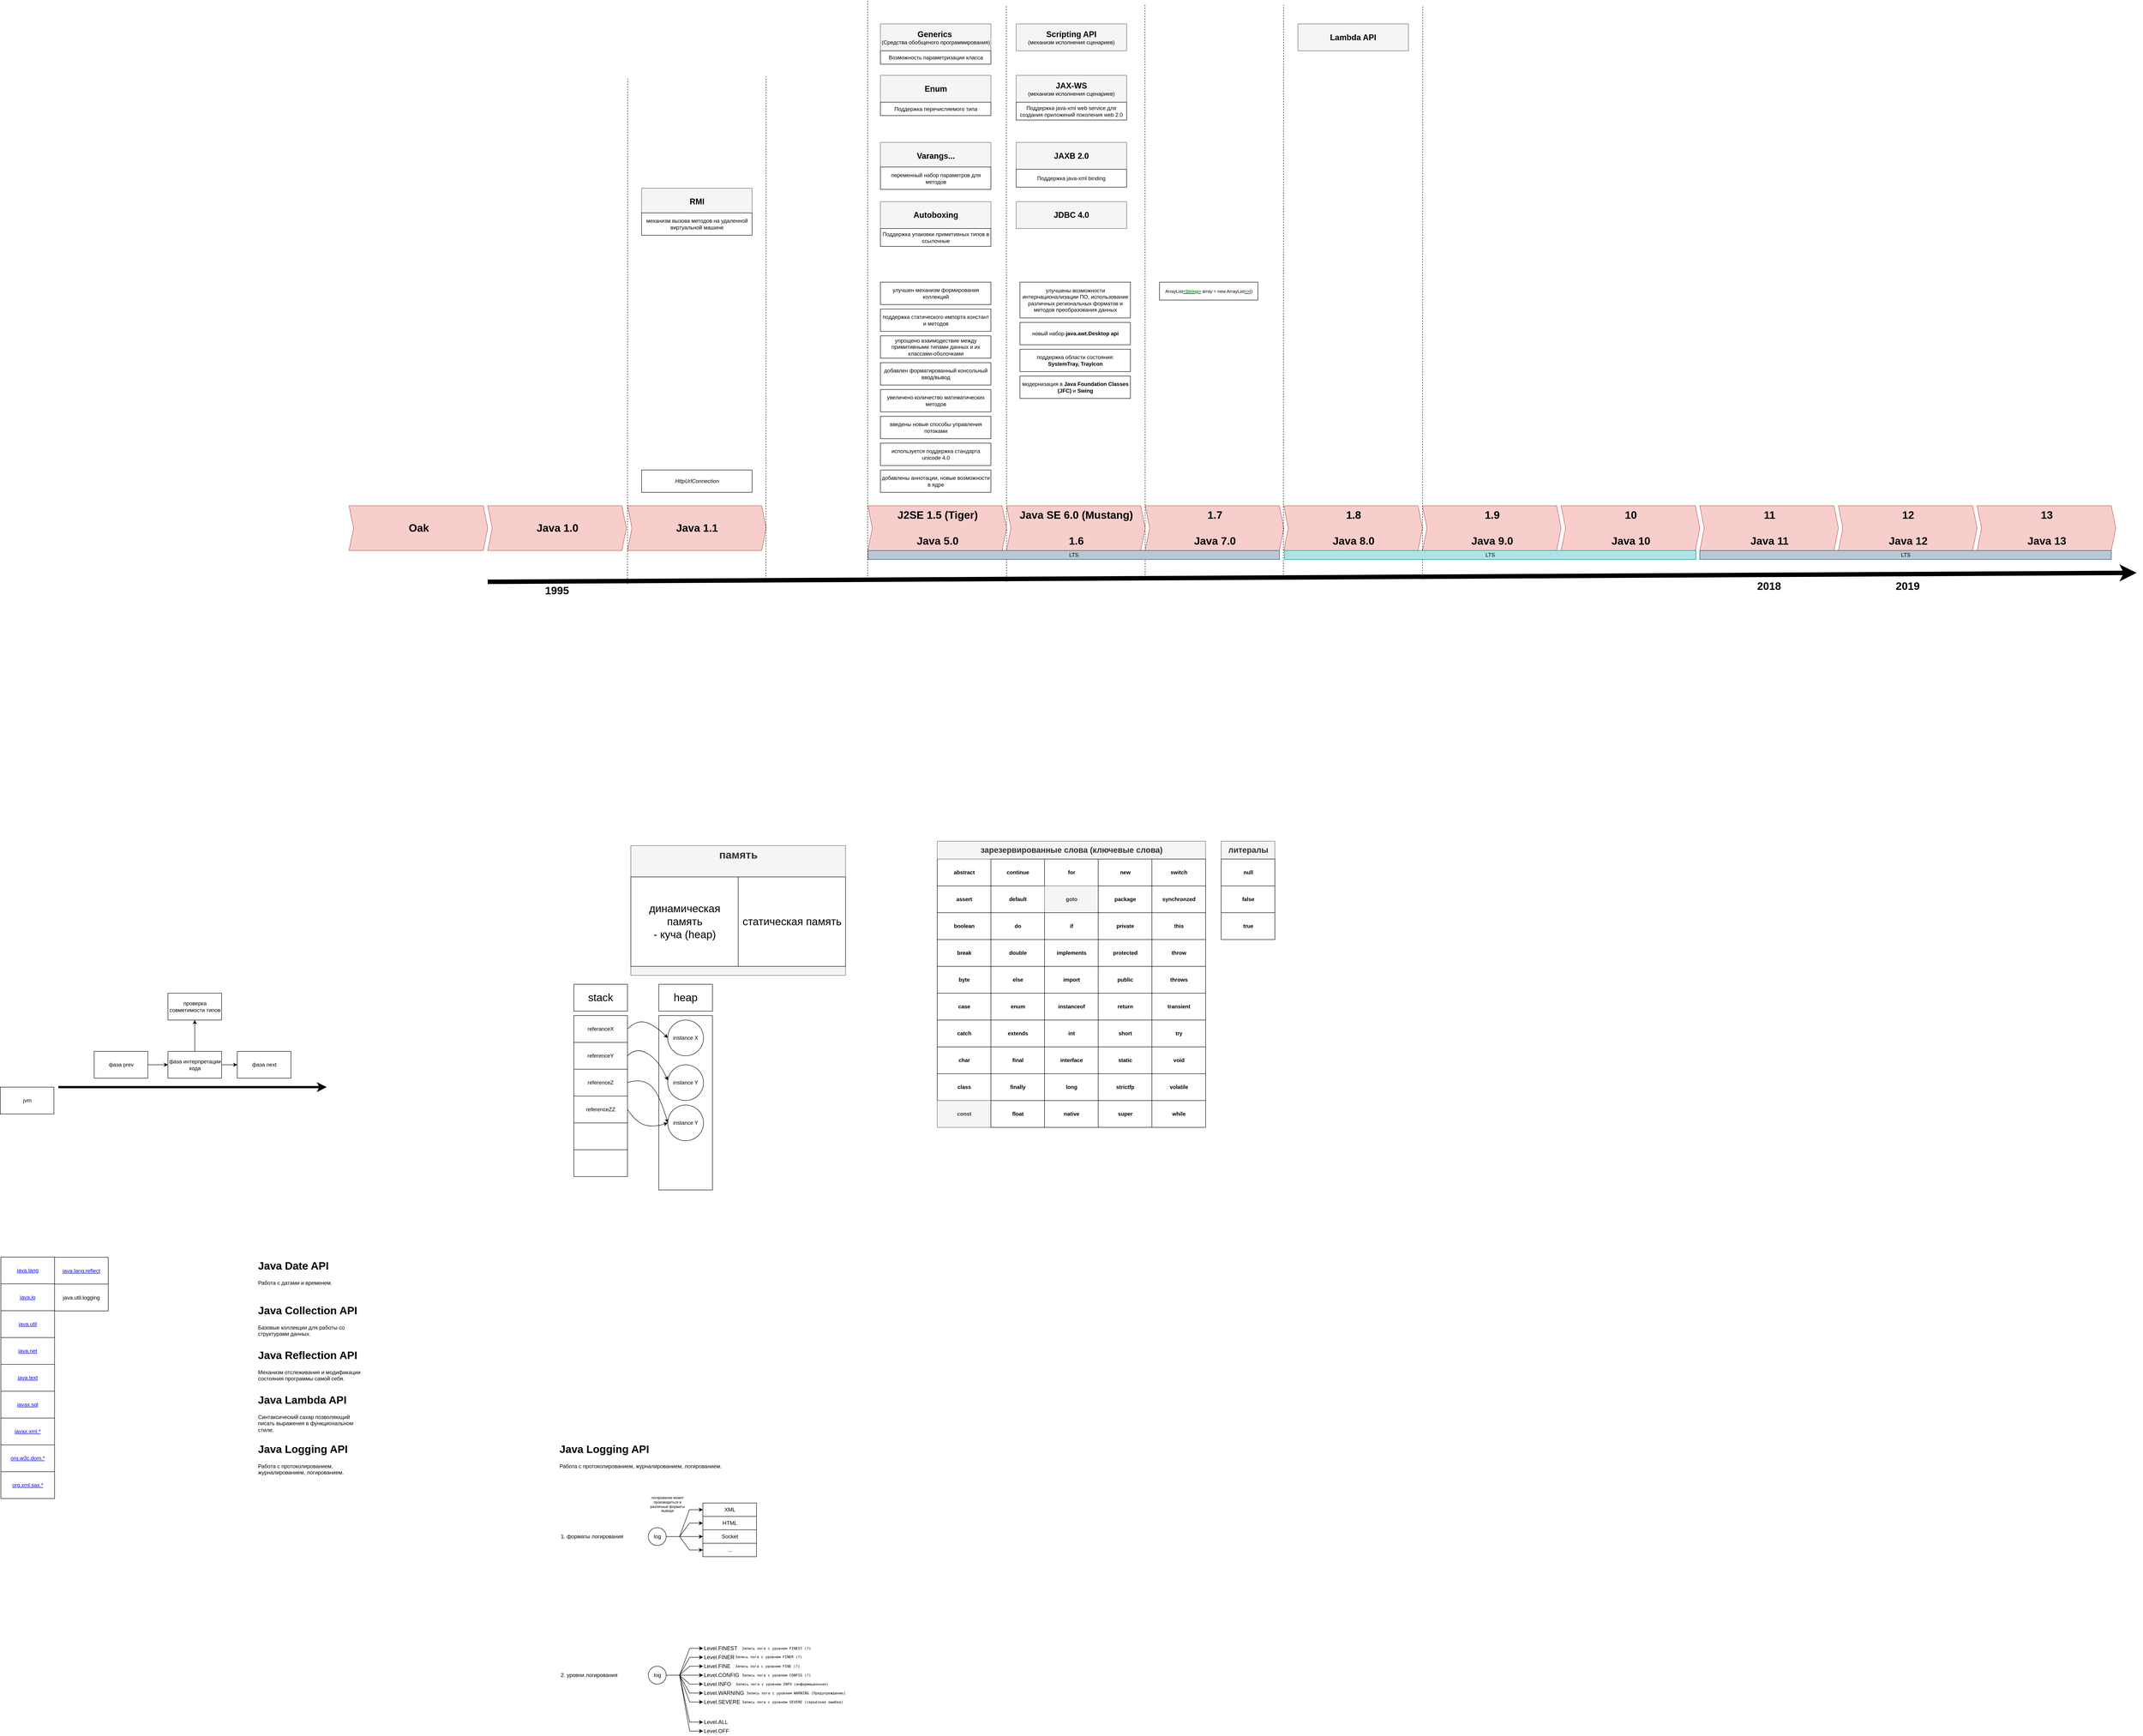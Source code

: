 <mxfile version="10.6.0" type="github"><diagram id="8mum04btYq3lRcXDiM72" name="Page-1"><mxGraphModel dx="3788" dy="1994" grid="1" gridSize="10" guides="1" tooltips="1" connect="1" arrows="1" fold="1" page="1" pageScale="1" pageWidth="1100" pageHeight="850" math="0" shadow="0"><root><mxCell id="0"/><mxCell id="1" parent="0"/><mxCell id="5FjecmDi3CrGirXXyPvW-1" value="&lt;font style=&quot;font-size: 18px&quot;&gt;&lt;b&gt;Generics&lt;/b&gt;&amp;nbsp;&lt;/font&gt;&lt;div&gt;(Средства обобщеного программирования)&lt;/div&gt;" style="rounded=0;whiteSpace=wrap;html=1;fontSize=12;fillColor=#f5f5f5;strokeColor=#666666;" parent="1" vertex="1"><mxGeometry x="-1123.5" y="-1597.5" width="247" height="60" as="geometry"/></mxCell><mxCell id="5FjecmDi3CrGirXXyPvW-2" value="Java 1.0" style="html=1;shadow=0;dashed=0;align=center;verticalAlign=middle;shape=mxgraph.arrows2.arrow;dy=0;dx=10;notch=10;fontSize=24;fillColor=#f8cecc;strokeColor=#b85450;fontStyle=1" parent="1" vertex="1"><mxGeometry x="-2001.5" y="-520" width="310" height="100" as="geometry"/></mxCell><mxCell id="5FjecmDi3CrGirXXyPvW-3" value="1.7&lt;div&gt;&lt;font style=&quot;font-size: 24px&quot;&gt;&lt;br&gt;&lt;/font&gt;&lt;/div&gt;&lt;div&gt;&lt;font style=&quot;font-size: 24px&quot;&gt;Java 7.0&lt;/font&gt;&lt;/div&gt;" style="html=1;shadow=0;dashed=0;align=center;verticalAlign=middle;shape=mxgraph.arrows2.arrow;dy=0;dx=10;notch=10;fontSize=24;fillColor=#f8cecc;strokeColor=#b85450;fontStyle=1" parent="1" vertex="1"><mxGeometry x="-531.5" y="-520" width="310" height="100" as="geometry"/></mxCell><mxCell id="5FjecmDi3CrGirXXyPvW-4" value="1.8&lt;div&gt;&lt;font style=&quot;font-size: 24px&quot;&gt;&lt;br&gt;&lt;/font&gt;&lt;/div&gt;&lt;div&gt;&lt;font style=&quot;font-size: 24px&quot;&gt;Java 8.0&lt;/font&gt;&lt;/div&gt;" style="html=1;shadow=0;dashed=0;align=center;verticalAlign=middle;shape=mxgraph.arrows2.arrow;dy=0;dx=10;notch=10;fontSize=24;fillColor=#f8cecc;strokeColor=#b85450;fontStyle=1" parent="1" vertex="1"><mxGeometry x="-221.5" y="-520" width="310" height="100" as="geometry"/></mxCell><mxCell id="5FjecmDi3CrGirXXyPvW-5" value="1.9&lt;div&gt;&lt;font style=&quot;font-size: 24px&quot;&gt;&lt;br&gt;&lt;/font&gt;&lt;/div&gt;&lt;div&gt;&lt;font style=&quot;font-size: 24px&quot;&gt;Java 9.0&lt;/font&gt;&lt;/div&gt;" style="html=1;shadow=0;dashed=0;align=center;verticalAlign=middle;shape=mxgraph.arrows2.arrow;dy=0;dx=10;notch=10;fontSize=24;fillColor=#f8cecc;strokeColor=#b85450;fontStyle=1" parent="1" vertex="1"><mxGeometry x="88.5" y="-520" width="310" height="100" as="geometry"/></mxCell><mxCell id="5FjecmDi3CrGirXXyPvW-6" value="&lt;span style=&quot;font-size: 10px&quot;&gt;ArrayList&lt;u&gt;&lt;b&gt;&lt;font color=&quot;#009900&quot;&gt;&amp;lt;String&amp;gt;&lt;/font&gt;&lt;/b&gt;&lt;/u&gt; array = new ArrayList&lt;u&gt;&lt;b&gt;&lt;font color=&quot;#009900&quot;&gt;&amp;lt;&amp;gt;&lt;/font&gt;&lt;/b&gt;&lt;/u&gt;()&lt;/span&gt;" style="rounded=0;whiteSpace=wrap;html=1;fontSize=6;fillColor=#ffffff;strokeColor=#000000;" parent="1" vertex="1"><mxGeometry x="-499.5" y="-1020" width="220" height="40" as="geometry"/></mxCell><mxCell id="5FjecmDi3CrGirXXyPvW-7" value="&lt;div&gt;10&lt;/div&gt;&lt;div&gt;&lt;br&gt;&lt;/div&gt;&lt;div&gt;&lt;font style=&quot;font-size: 24px&quot;&gt;Java 10&lt;/font&gt;&lt;/div&gt;" style="html=1;shadow=0;dashed=0;align=center;verticalAlign=middle;shape=mxgraph.arrows2.arrow;dy=0;dx=10;notch=10;fontSize=24;fillColor=#f8cecc;strokeColor=#b85450;fontStyle=1" parent="1" vertex="1"><mxGeometry x="398.5" y="-520" width="310" height="100" as="geometry"/></mxCell><mxCell id="5FjecmDi3CrGirXXyPvW-8" value="&lt;div&gt;11&lt;/div&gt;&lt;div&gt;&lt;font style=&quot;font-size: 24px&quot;&gt;&lt;br&gt;&lt;/font&gt;&lt;/div&gt;&lt;div&gt;&lt;font style=&quot;font-size: 24px&quot;&gt;Java 11&lt;/font&gt;&lt;/div&gt;" style="html=1;shadow=0;dashed=0;align=center;verticalAlign=middle;shape=mxgraph.arrows2.arrow;dy=0;dx=10;notch=10;fontSize=24;fillColor=#f8cecc;strokeColor=#b85450;fontStyle=1" parent="1" vertex="1"><mxGeometry x="708.5" y="-520" width="310" height="100" as="geometry"/></mxCell><mxCell id="5FjecmDi3CrGirXXyPvW-9" value="&lt;div&gt;12&lt;/div&gt;&lt;div&gt;&lt;font style=&quot;font-size: 24px&quot;&gt;&lt;br&gt;&lt;/font&gt;&lt;/div&gt;&lt;div&gt;&lt;font style=&quot;font-size: 24px&quot;&gt;Java 12&lt;/font&gt;&lt;/div&gt;" style="html=1;shadow=0;dashed=0;align=center;verticalAlign=middle;shape=mxgraph.arrows2.arrow;dy=0;dx=10;notch=10;fontSize=24;fillColor=#f8cecc;strokeColor=#b85450;fontStyle=1" parent="1" vertex="1"><mxGeometry x="1018.5" y="-520" width="310" height="100" as="geometry"/></mxCell><mxCell id="5FjecmDi3CrGirXXyPvW-10" value="" style="endArrow=classic;html=1;strokeWidth=10;" parent="1" edge="1"><mxGeometry width="50" height="50" relative="1" as="geometry"><mxPoint x="-2001.5" y="-350" as="sourcePoint"/><mxPoint x="1685.167" y="-370" as="targetPoint"/></mxGeometry></mxCell><mxCell id="5FjecmDi3CrGirXXyPvW-11" value="Oak" style="html=1;shadow=0;dashed=0;align=center;verticalAlign=middle;shape=mxgraph.arrows2.arrow;dy=0;dx=10;notch=10;fontSize=24;fillColor=#f8cecc;strokeColor=#b85450;fontStyle=1" parent="1" vertex="1"><mxGeometry x="-2311.5" y="-520" width="310" height="100" as="geometry"/></mxCell><mxCell id="5FjecmDi3CrGirXXyPvW-12" value="1995" style="text;html=1;strokeColor=none;fillColor=none;align=center;verticalAlign=middle;whiteSpace=wrap;rounded=0;fontSize=24;fontStyle=1" parent="1" vertex="1"><mxGeometry x="-1884" y="-350" width="75" height="40" as="geometry"/></mxCell><mxCell id="5FjecmDi3CrGirXXyPvW-13" value="2018" style="text;html=1;strokeColor=none;fillColor=none;align=center;verticalAlign=middle;whiteSpace=wrap;rounded=0;fontSize=24;fontStyle=1" parent="1" vertex="1"><mxGeometry x="826.034" y="-360" width="75" height="40" as="geometry"/></mxCell><mxCell id="5FjecmDi3CrGirXXyPvW-14" value="&lt;div&gt;13&lt;/div&gt;&lt;div&gt;&lt;font style=&quot;font-size: 24px&quot;&gt;&lt;br&gt;&lt;/font&gt;&lt;/div&gt;&lt;div&gt;&lt;font style=&quot;font-size: 24px&quot;&gt;Java 13&lt;/font&gt;&lt;/div&gt;" style="html=1;shadow=0;dashed=0;align=center;verticalAlign=middle;shape=mxgraph.arrows2.arrow;dy=0;dx=10;notch=10;fontSize=24;fillColor=#f8cecc;strokeColor=#b85450;fontStyle=1" parent="1" vertex="1"><mxGeometry x="1328.5" y="-520" width="310" height="100" as="geometry"/></mxCell><mxCell id="5FjecmDi3CrGirXXyPvW-15" value="память" style="rounded=0;whiteSpace=wrap;html=1;fontSize=24;verticalAlign=top;fillColor=#f5f5f5;strokeColor=#666666;fontColor=#333333;fontStyle=1" parent="1" vertex="1"><mxGeometry x="-1681.5" y="240" width="480" height="290" as="geometry"/></mxCell><mxCell id="5FjecmDi3CrGirXXyPvW-16" value="динамическая память&lt;br&gt;- куча (heap)&lt;br&gt;" style="rounded=0;whiteSpace=wrap;html=1;fontSize=24;" parent="1" vertex="1"><mxGeometry x="-1681.5" y="310" width="240" height="200" as="geometry"/></mxCell><mxCell id="5FjecmDi3CrGirXXyPvW-17" value="статическая память" style="rounded=0;whiteSpace=wrap;html=1;fontSize=24;" parent="1" vertex="1"><mxGeometry x="-1441.5" y="310" width="240" height="200" as="geometry"/></mxCell><mxCell id="5FjecmDi3CrGirXXyPvW-18" value="heap" style="rounded=0;whiteSpace=wrap;html=1;fontSize=24;" parent="1" vertex="1"><mxGeometry x="-1619" y="550" width="120" height="60" as="geometry"/></mxCell><mxCell id="5FjecmDi3CrGirXXyPvW-19" value="stack" style="rounded=0;whiteSpace=wrap;html=1;fontSize=24;" parent="1" vertex="1"><mxGeometry x="-1809" y="550" width="120" height="60" as="geometry"/></mxCell><mxCell id="5FjecmDi3CrGirXXyPvW-20" value="referanceX" style="rounded=0;whiteSpace=wrap;html=1;fontSize=12;" parent="1" vertex="1"><mxGeometry x="-1809" y="620" width="120" height="60" as="geometry"/></mxCell><mxCell id="5FjecmDi3CrGirXXyPvW-21" value="referenceY" style="rounded=0;whiteSpace=wrap;html=1;fontSize=12;" parent="1" vertex="1"><mxGeometry x="-1809" y="680" width="120" height="60" as="geometry"/></mxCell><mxCell id="5FjecmDi3CrGirXXyPvW-22" value="referenceZ" style="rounded=0;whiteSpace=wrap;html=1;fontSize=12;" parent="1" vertex="1"><mxGeometry x="-1809" y="740" width="120" height="60" as="geometry"/></mxCell><mxCell id="5FjecmDi3CrGirXXyPvW-23" value="referenceZZ" style="rounded=0;whiteSpace=wrap;html=1;fontSize=12;" parent="1" vertex="1"><mxGeometry x="-1809" y="800" width="120" height="60" as="geometry"/></mxCell><mxCell id="5FjecmDi3CrGirXXyPvW-24" value="" style="rounded=0;whiteSpace=wrap;html=1;fontSize=12;" parent="1" vertex="1"><mxGeometry x="-1809" y="860" width="120" height="60" as="geometry"/></mxCell><mxCell id="5FjecmDi3CrGirXXyPvW-25" value="" style="rounded=0;whiteSpace=wrap;html=1;fontSize=24;" parent="1" vertex="1"><mxGeometry x="-1619" y="620" width="120" height="390" as="geometry"/></mxCell><mxCell id="5FjecmDi3CrGirXXyPvW-26" value="instance X" style="ellipse;whiteSpace=wrap;html=1;aspect=fixed;fontSize=12;" parent="1" vertex="1"><mxGeometry x="-1599" y="630" width="80" height="80" as="geometry"/></mxCell><mxCell id="5FjecmDi3CrGirXXyPvW-27" value="" style="curved=1;endArrow=classic;html=1;strokeWidth=1;fontSize=12;exitX=1;exitY=0.5;entryX=0;entryY=0.5;" parent="1" source="5FjecmDi3CrGirXXyPvW-20" target="5FjecmDi3CrGirXXyPvW-26" edge="1"><mxGeometry width="50" height="50" relative="1" as="geometry"><mxPoint x="-1919" y="700" as="sourcePoint"/><mxPoint x="-1869" y="650" as="targetPoint"/><Array as="points"><mxPoint x="-1669" y="630"/><mxPoint x="-1629" y="640"/></Array></mxGeometry></mxCell><mxCell id="5FjecmDi3CrGirXXyPvW-28" value="instance Y" style="ellipse;whiteSpace=wrap;html=1;aspect=fixed;fontSize=12;" parent="1" vertex="1"><mxGeometry x="-1599" y="730" width="80" height="80" as="geometry"/></mxCell><mxCell id="5FjecmDi3CrGirXXyPvW-29" value="" style="curved=1;endArrow=classic;html=1;strokeWidth=1;fontSize=12;entryX=0.001;entryY=0.435;exitX=1;exitY=0.5;entryPerimeter=0;" parent="1" source="5FjecmDi3CrGirXXyPvW-21" target="5FjecmDi3CrGirXXyPvW-28" edge="1"><mxGeometry width="50" height="50" relative="1" as="geometry"><mxPoint x="-1678.952" y="730" as="sourcePoint"/><mxPoint x="-1588.952" y="750" as="targetPoint"/><Array as="points"><mxPoint x="-1669" y="690"/><mxPoint x="-1619" y="720"/></Array></mxGeometry></mxCell><mxCell id="5FjecmDi3CrGirXXyPvW-30" value="instance Y" style="ellipse;whiteSpace=wrap;html=1;aspect=fixed;fontSize=12;" parent="1" vertex="1"><mxGeometry x="-1599" y="820" width="80" height="80" as="geometry"/></mxCell><mxCell id="5FjecmDi3CrGirXXyPvW-31" value="" style="curved=1;endArrow=classic;html=1;strokeWidth=1;fontSize=12;entryX=0;entryY=0.5;exitX=1;exitY=0.5;" parent="1" source="5FjecmDi3CrGirXXyPvW-22" target="5FjecmDi3CrGirXXyPvW-30" edge="1"><mxGeometry width="50" height="50" relative="1" as="geometry"><mxPoint x="-1679" y="810" as="sourcePoint"/><mxPoint x="-1589" y="864.667" as="targetPoint"/><Array as="points"><mxPoint x="-1659" y="760"/><mxPoint x="-1619" y="790"/></Array></mxGeometry></mxCell><mxCell id="5FjecmDi3CrGirXXyPvW-32" value="" style="rounded=0;whiteSpace=wrap;html=1;fontSize=12;" parent="1" vertex="1"><mxGeometry x="-1809" y="920" width="120" height="60" as="geometry"/></mxCell><mxCell id="5FjecmDi3CrGirXXyPvW-33" value="" style="curved=1;endArrow=classic;html=1;strokeWidth=1;fontSize=12;entryX=0;entryY=0.5;exitX=1;exitY=0.5;" parent="1" source="5FjecmDi3CrGirXXyPvW-23" target="5FjecmDi3CrGirXXyPvW-30" edge="1"><mxGeometry width="50" height="50" relative="1" as="geometry"><mxPoint x="-1699" y="850" as="sourcePoint"/><mxPoint x="-1609" y="940" as="targetPoint"/><Array as="points"><mxPoint x="-1669" y="860"/><mxPoint x="-1629" y="870"/></Array></mxGeometry></mxCell><mxCell id="5FjecmDi3CrGirXXyPvW-34" style="edgeStyle=orthogonalEdgeStyle;rounded=0;html=1;exitX=0.5;exitY=0;entryX=0.5;entryY=1;jettySize=auto;orthogonalLoop=1;strokeWidth=1;fontSize=12;" parent="1" source="5FjecmDi3CrGirXXyPvW-36" target="5FjecmDi3CrGirXXyPvW-37" edge="1"><mxGeometry relative="1" as="geometry"/></mxCell><mxCell id="5FjecmDi3CrGirXXyPvW-35" style="edgeStyle=orthogonalEdgeStyle;rounded=0;html=1;exitX=1;exitY=0.5;entryX=0;entryY=0.5;jettySize=auto;orthogonalLoop=1;strokeWidth=1;fontSize=12;" parent="1" source="5FjecmDi3CrGirXXyPvW-36" target="5FjecmDi3CrGirXXyPvW-40" edge="1"><mxGeometry relative="1" as="geometry"/></mxCell><mxCell id="5FjecmDi3CrGirXXyPvW-36" value="фаза интерпретации кода" style="rounded=0;whiteSpace=wrap;html=1;fontSize=12;" parent="1" vertex="1"><mxGeometry x="-2716.5" y="700" width="120" height="60" as="geometry"/></mxCell><mxCell id="5FjecmDi3CrGirXXyPvW-37" value="проверка совметимости типов" style="rounded=0;whiteSpace=wrap;html=1;fontSize=12;" parent="1" vertex="1"><mxGeometry x="-2716.5" y="570" width="120" height="60" as="geometry"/></mxCell><mxCell id="5FjecmDi3CrGirXXyPvW-38" style="edgeStyle=orthogonalEdgeStyle;rounded=0;html=1;exitX=1;exitY=0.5;entryX=0;entryY=0.5;jettySize=auto;orthogonalLoop=1;strokeWidth=1;fontSize=12;" parent="1" source="5FjecmDi3CrGirXXyPvW-39" target="5FjecmDi3CrGirXXyPvW-36" edge="1"><mxGeometry relative="1" as="geometry"/></mxCell><mxCell id="5FjecmDi3CrGirXXyPvW-39" value="фаза prev" style="rounded=0;whiteSpace=wrap;html=1;fontSize=12;" parent="1" vertex="1"><mxGeometry x="-2881.5" y="700" width="120" height="60" as="geometry"/></mxCell><mxCell id="5FjecmDi3CrGirXXyPvW-40" value="фаза next" style="rounded=0;whiteSpace=wrap;html=1;fontSize=12;" parent="1" vertex="1"><mxGeometry x="-2561.5" y="700" width="120" height="60" as="geometry"/></mxCell><mxCell id="5FjecmDi3CrGirXXyPvW-41" value="" style="endArrow=classic;html=1;strokeWidth=5;fontSize=12;" parent="1" edge="1"><mxGeometry width="50" height="50" relative="1" as="geometry"><mxPoint x="-2961.5" y="780" as="sourcePoint"/><mxPoint x="-2361.5" y="780" as="targetPoint"/></mxGeometry></mxCell><mxCell id="5FjecmDi3CrGirXXyPvW-42" value="jvm" style="rounded=0;whiteSpace=wrap;html=1;fontSize=12;" parent="1" vertex="1"><mxGeometry x="-3091.5" y="780" width="120" height="60" as="geometry"/></mxCell><mxCell id="5FjecmDi3CrGirXXyPvW-43" value="abstract" style="rounded=0;whiteSpace=wrap;html=1;fontSize=12;fontStyle=1" parent="1" vertex="1"><mxGeometry x="-996.5" y="270" width="120" height="60" as="geometry"/></mxCell><mxCell id="5FjecmDi3CrGirXXyPvW-44" value="зарезервированные слова (ключевые слова)" style="text;html=1;strokeColor=#666666;fillColor=#f5f5f5;align=center;verticalAlign=middle;whiteSpace=wrap;rounded=0;fontSize=18;fontStyle=1;fontColor=#333333;" parent="1" vertex="1"><mxGeometry x="-996.5" y="230" width="600" height="40" as="geometry"/></mxCell><mxCell id="5FjecmDi3CrGirXXyPvW-45" value="assert" style="rounded=0;whiteSpace=wrap;html=1;fontSize=12;fontStyle=1" parent="1" vertex="1"><mxGeometry x="-996.5" y="330" width="120" height="60" as="geometry"/></mxCell><mxCell id="5FjecmDi3CrGirXXyPvW-46" value="boolean" style="rounded=0;whiteSpace=wrap;html=1;fontSize=12;fontStyle=1" parent="1" vertex="1"><mxGeometry x="-996.5" y="390" width="120" height="60" as="geometry"/></mxCell><mxCell id="5FjecmDi3CrGirXXyPvW-47" value="break" style="rounded=0;whiteSpace=wrap;html=1;fontSize=12;fontStyle=1" parent="1" vertex="1"><mxGeometry x="-996.5" y="450" width="120" height="60" as="geometry"/></mxCell><mxCell id="5FjecmDi3CrGirXXyPvW-48" value="byte" style="rounded=0;whiteSpace=wrap;html=1;fontSize=12;fontStyle=1" parent="1" vertex="1"><mxGeometry x="-996.5" y="510" width="120" height="60" as="geometry"/></mxCell><mxCell id="5FjecmDi3CrGirXXyPvW-49" value="case" style="rounded=0;whiteSpace=wrap;html=1;fontSize=12;fontStyle=1" parent="1" vertex="1"><mxGeometry x="-996.5" y="570" width="120" height="60" as="geometry"/></mxCell><mxCell id="5FjecmDi3CrGirXXyPvW-50" value="catch" style="rounded=0;whiteSpace=wrap;html=1;fontSize=12;fontStyle=1" parent="1" vertex="1"><mxGeometry x="-996.5" y="630" width="120" height="60" as="geometry"/></mxCell><mxCell id="5FjecmDi3CrGirXXyPvW-51" value="char" style="rounded=0;whiteSpace=wrap;html=1;fontSize=12;fontStyle=1" parent="1" vertex="1"><mxGeometry x="-996.5" y="690" width="120" height="60" as="geometry"/></mxCell><mxCell id="5FjecmDi3CrGirXXyPvW-52" value="class" style="rounded=0;whiteSpace=wrap;html=1;fontSize=12;fontStyle=1" parent="1" vertex="1"><mxGeometry x="-996.5" y="750" width="120" height="60" as="geometry"/></mxCell><mxCell id="5FjecmDi3CrGirXXyPvW-53" value="const" style="rounded=0;whiteSpace=wrap;html=1;fontSize=12;fontStyle=1;fillColor=#f5f5f5;strokeColor=#666666;fontColor=#333333;" parent="1" vertex="1"><mxGeometry x="-996.5" y="810" width="120" height="60" as="geometry"/></mxCell><mxCell id="5FjecmDi3CrGirXXyPvW-54" value="continue" style="rounded=0;whiteSpace=wrap;html=1;fontSize=12;fontStyle=1" parent="1" vertex="1"><mxGeometry x="-876.5" y="270" width="120" height="60" as="geometry"/></mxCell><mxCell id="5FjecmDi3CrGirXXyPvW-55" value="default" style="rounded=0;whiteSpace=wrap;html=1;fontSize=12;fontStyle=1" parent="1" vertex="1"><mxGeometry x="-876.5" y="330" width="120" height="60" as="geometry"/></mxCell><mxCell id="5FjecmDi3CrGirXXyPvW-56" value="do" style="rounded=0;whiteSpace=wrap;html=1;fontSize=12;fontStyle=1" parent="1" vertex="1"><mxGeometry x="-876.5" y="390" width="120" height="60" as="geometry"/></mxCell><mxCell id="5FjecmDi3CrGirXXyPvW-57" value="double" style="rounded=0;whiteSpace=wrap;html=1;fontSize=12;fontStyle=1" parent="1" vertex="1"><mxGeometry x="-876.5" y="450" width="120" height="60" as="geometry"/></mxCell><mxCell id="5FjecmDi3CrGirXXyPvW-58" value="else" style="rounded=0;whiteSpace=wrap;html=1;fontSize=12;fontStyle=1" parent="1" vertex="1"><mxGeometry x="-876.5" y="510" width="120" height="60" as="geometry"/></mxCell><mxCell id="5FjecmDi3CrGirXXyPvW-59" value="enum" style="rounded=0;whiteSpace=wrap;html=1;fontSize=12;fontStyle=1" parent="1" vertex="1"><mxGeometry x="-876.5" y="570" width="120" height="60" as="geometry"/></mxCell><mxCell id="5FjecmDi3CrGirXXyPvW-60" value="extends" style="rounded=0;whiteSpace=wrap;html=1;fontSize=12;fontStyle=1" parent="1" vertex="1"><mxGeometry x="-876.5" y="630" width="120" height="60" as="geometry"/></mxCell><mxCell id="5FjecmDi3CrGirXXyPvW-61" value="final" style="rounded=0;whiteSpace=wrap;html=1;fontSize=12;fontStyle=1" parent="1" vertex="1"><mxGeometry x="-876.5" y="690" width="120" height="60" as="geometry"/></mxCell><mxCell id="5FjecmDi3CrGirXXyPvW-62" value="finally" style="rounded=0;whiteSpace=wrap;html=1;fontSize=12;fontStyle=1" parent="1" vertex="1"><mxGeometry x="-876.5" y="750" width="120" height="60" as="geometry"/></mxCell><mxCell id="5FjecmDi3CrGirXXyPvW-63" value="float" style="rounded=0;whiteSpace=wrap;html=1;fontSize=12;fontStyle=1" parent="1" vertex="1"><mxGeometry x="-876.5" y="810" width="120" height="60" as="geometry"/></mxCell><mxCell id="5FjecmDi3CrGirXXyPvW-64" value="for" style="rounded=0;whiteSpace=wrap;html=1;fontSize=12;fontStyle=1" parent="1" vertex="1"><mxGeometry x="-756.5" y="270" width="120" height="60" as="geometry"/></mxCell><mxCell id="5FjecmDi3CrGirXXyPvW-65" value="goto" style="rounded=0;whiteSpace=wrap;html=1;fontSize=12;fontStyle=1;fillColor=#f5f5f5;strokeColor=#666666;fontColor=#333333;" parent="1" vertex="1"><mxGeometry x="-756.5" y="330" width="120" height="60" as="geometry"/></mxCell><mxCell id="5FjecmDi3CrGirXXyPvW-66" value="if" style="rounded=0;whiteSpace=wrap;html=1;fontSize=12;fontStyle=1" parent="1" vertex="1"><mxGeometry x="-756.5" y="390" width="120" height="60" as="geometry"/></mxCell><mxCell id="5FjecmDi3CrGirXXyPvW-67" value="implements" style="rounded=0;whiteSpace=wrap;html=1;fontSize=12;fontStyle=1" parent="1" vertex="1"><mxGeometry x="-756.5" y="450" width="120" height="60" as="geometry"/></mxCell><mxCell id="5FjecmDi3CrGirXXyPvW-68" value="import" style="rounded=0;whiteSpace=wrap;html=1;fontSize=12;fontStyle=1" parent="1" vertex="1"><mxGeometry x="-756.5" y="510" width="120" height="60" as="geometry"/></mxCell><mxCell id="5FjecmDi3CrGirXXyPvW-69" value="instanceof" style="rounded=0;whiteSpace=wrap;html=1;fontSize=12;fontStyle=1" parent="1" vertex="1"><mxGeometry x="-756.5" y="570" width="120" height="60" as="geometry"/></mxCell><mxCell id="5FjecmDi3CrGirXXyPvW-70" value="int" style="rounded=0;whiteSpace=wrap;html=1;fontSize=12;fontStyle=1" parent="1" vertex="1"><mxGeometry x="-756.5" y="630" width="120" height="60" as="geometry"/></mxCell><mxCell id="5FjecmDi3CrGirXXyPvW-71" value="interface" style="rounded=0;whiteSpace=wrap;html=1;fontSize=12;fontStyle=1" parent="1" vertex="1"><mxGeometry x="-756.5" y="690" width="120" height="60" as="geometry"/></mxCell><mxCell id="5FjecmDi3CrGirXXyPvW-72" value="long" style="rounded=0;whiteSpace=wrap;html=1;fontSize=12;fontStyle=1" parent="1" vertex="1"><mxGeometry x="-756.5" y="750" width="120" height="60" as="geometry"/></mxCell><mxCell id="5FjecmDi3CrGirXXyPvW-73" value="native" style="rounded=0;whiteSpace=wrap;html=1;fontSize=12;fontStyle=1" parent="1" vertex="1"><mxGeometry x="-756.5" y="810" width="120" height="60" as="geometry"/></mxCell><mxCell id="5FjecmDi3CrGirXXyPvW-74" value="new" style="rounded=0;whiteSpace=wrap;html=1;fontSize=12;fontStyle=1" parent="1" vertex="1"><mxGeometry x="-636.5" y="270" width="120" height="60" as="geometry"/></mxCell><mxCell id="5FjecmDi3CrGirXXyPvW-75" value="package" style="rounded=0;whiteSpace=wrap;html=1;fontSize=12;fontStyle=1" parent="1" vertex="1"><mxGeometry x="-636.5" y="330" width="120" height="60" as="geometry"/></mxCell><mxCell id="5FjecmDi3CrGirXXyPvW-76" value="private" style="rounded=0;whiteSpace=wrap;html=1;fontSize=12;fontStyle=1" parent="1" vertex="1"><mxGeometry x="-636.5" y="390" width="120" height="60" as="geometry"/></mxCell><mxCell id="5FjecmDi3CrGirXXyPvW-77" value="protected" style="rounded=0;whiteSpace=wrap;html=1;fontSize=12;fontStyle=1" parent="1" vertex="1"><mxGeometry x="-636.5" y="450" width="120" height="60" as="geometry"/></mxCell><mxCell id="5FjecmDi3CrGirXXyPvW-78" value="public" style="rounded=0;whiteSpace=wrap;html=1;fontSize=12;fontStyle=1" parent="1" vertex="1"><mxGeometry x="-636.5" y="510" width="120" height="60" as="geometry"/></mxCell><mxCell id="5FjecmDi3CrGirXXyPvW-79" value="return" style="rounded=0;whiteSpace=wrap;html=1;fontSize=12;fontStyle=1" parent="1" vertex="1"><mxGeometry x="-636.5" y="570" width="120" height="60" as="geometry"/></mxCell><mxCell id="5FjecmDi3CrGirXXyPvW-80" value="short" style="rounded=0;whiteSpace=wrap;html=1;fontSize=12;fontStyle=1" parent="1" vertex="1"><mxGeometry x="-636.5" y="630" width="120" height="60" as="geometry"/></mxCell><mxCell id="5FjecmDi3CrGirXXyPvW-81" value="static" style="rounded=0;whiteSpace=wrap;html=1;fontSize=12;fontStyle=1" parent="1" vertex="1"><mxGeometry x="-636.5" y="690" width="120" height="60" as="geometry"/></mxCell><mxCell id="5FjecmDi3CrGirXXyPvW-82" value="strictfp" style="rounded=0;whiteSpace=wrap;html=1;fontSize=12;fontStyle=1" parent="1" vertex="1"><mxGeometry x="-636.5" y="750" width="120" height="60" as="geometry"/></mxCell><mxCell id="5FjecmDi3CrGirXXyPvW-83" value="super" style="rounded=0;whiteSpace=wrap;html=1;fontSize=12;fontStyle=1" parent="1" vertex="1"><mxGeometry x="-636.5" y="810" width="120" height="60" as="geometry"/></mxCell><mxCell id="5FjecmDi3CrGirXXyPvW-84" value="switch" style="rounded=0;whiteSpace=wrap;html=1;fontSize=12;fontStyle=1" parent="1" vertex="1"><mxGeometry x="-516.5" y="270" width="120" height="60" as="geometry"/></mxCell><mxCell id="5FjecmDi3CrGirXXyPvW-85" value="synchronzed" style="rounded=0;whiteSpace=wrap;html=1;fontSize=12;fontStyle=1" parent="1" vertex="1"><mxGeometry x="-516.5" y="330" width="120" height="60" as="geometry"/></mxCell><mxCell id="5FjecmDi3CrGirXXyPvW-86" value="this" style="rounded=0;whiteSpace=wrap;html=1;fontSize=12;fontStyle=1" parent="1" vertex="1"><mxGeometry x="-516.5" y="390" width="120" height="60" as="geometry"/></mxCell><mxCell id="5FjecmDi3CrGirXXyPvW-87" value="throw" style="rounded=0;whiteSpace=wrap;html=1;fontSize=12;fontStyle=1" parent="1" vertex="1"><mxGeometry x="-516.5" y="450" width="120" height="60" as="geometry"/></mxCell><mxCell id="5FjecmDi3CrGirXXyPvW-88" value="throws" style="rounded=0;whiteSpace=wrap;html=1;fontSize=12;fontStyle=1" parent="1" vertex="1"><mxGeometry x="-516.5" y="510" width="120" height="60" as="geometry"/></mxCell><mxCell id="5FjecmDi3CrGirXXyPvW-89" value="transient" style="rounded=0;whiteSpace=wrap;html=1;fontSize=12;fontStyle=1" parent="1" vertex="1"><mxGeometry x="-516.5" y="570" width="120" height="60" as="geometry"/></mxCell><mxCell id="5FjecmDi3CrGirXXyPvW-90" value="try" style="rounded=0;whiteSpace=wrap;html=1;fontSize=12;fontStyle=1" parent="1" vertex="1"><mxGeometry x="-516.5" y="630" width="120" height="60" as="geometry"/></mxCell><mxCell id="5FjecmDi3CrGirXXyPvW-91" value="void" style="rounded=0;whiteSpace=wrap;html=1;fontSize=12;fontStyle=1" parent="1" vertex="1"><mxGeometry x="-516.5" y="690" width="120" height="60" as="geometry"/></mxCell><mxCell id="5FjecmDi3CrGirXXyPvW-92" value="volatile" style="rounded=0;whiteSpace=wrap;html=1;fontSize=12;fontStyle=1" parent="1" vertex="1"><mxGeometry x="-516.5" y="750" width="120" height="60" as="geometry"/></mxCell><mxCell id="5FjecmDi3CrGirXXyPvW-93" value="while" style="rounded=0;whiteSpace=wrap;html=1;fontSize=12;fontStyle=1" parent="1" vertex="1"><mxGeometry x="-516.5" y="810" width="120" height="60" as="geometry"/></mxCell><mxCell id="5FjecmDi3CrGirXXyPvW-94" value="литералы" style="text;html=1;strokeColor=#666666;fillColor=#f5f5f5;align=center;verticalAlign=middle;whiteSpace=wrap;rounded=0;fontSize=18;fontStyle=1;fontColor=#333333;" parent="1" vertex="1"><mxGeometry x="-361.5" y="230" width="120" height="40" as="geometry"/></mxCell><mxCell id="5FjecmDi3CrGirXXyPvW-95" value="null" style="rounded=0;whiteSpace=wrap;html=1;fontSize=12;fontStyle=1" parent="1" vertex="1"><mxGeometry x="-361.5" y="270" width="120" height="60" as="geometry"/></mxCell><mxCell id="5FjecmDi3CrGirXXyPvW-96" value="false" style="rounded=0;whiteSpace=wrap;html=1;fontSize=12;fontStyle=1" parent="1" vertex="1"><mxGeometry x="-361.5" y="330" width="120" height="60" as="geometry"/></mxCell><mxCell id="5FjecmDi3CrGirXXyPvW-97" value="true" style="rounded=0;whiteSpace=wrap;html=1;fontSize=12;fontStyle=1" parent="1" vertex="1"><mxGeometry x="-361.5" y="390" width="120" height="60" as="geometry"/></mxCell><mxCell id="5FjecmDi3CrGirXXyPvW-98" value="Возможность параметризации класса" style="rounded=0;whiteSpace=wrap;html=1;fontSize=12;" parent="1" vertex="1"><mxGeometry x="-1123.5" y="-1537.5" width="247" height="30" as="geometry"/></mxCell><mxCell id="5FjecmDi3CrGirXXyPvW-99" value="&lt;span style=&quot;font-size: 18px&quot;&gt;&lt;b&gt;Enum&lt;br&gt;&lt;/b&gt;&lt;/span&gt;" style="rounded=0;whiteSpace=wrap;html=1;fontSize=12;fillColor=#f5f5f5;strokeColor=#666666;" parent="1" vertex="1"><mxGeometry x="-1123.5" y="-1482.5" width="247" height="60" as="geometry"/></mxCell><mxCell id="5FjecmDi3CrGirXXyPvW-100" value="Поддержка перечисляемого типа" style="rounded=0;whiteSpace=wrap;html=1;fontSize=12;" parent="1" vertex="1"><mxGeometry x="-1123.5" y="-1422.5" width="247" height="30" as="geometry"/></mxCell><mxCell id="5FjecmDi3CrGirXXyPvW-101" value="" style="endArrow=none;dashed=1;html=1;strokeWidth=1;fontSize=5;" parent="1" edge="1"><mxGeometry width="50" height="50" relative="1" as="geometry"><mxPoint x="-1152" y="-350" as="sourcePoint"/><mxPoint x="-1152" y="-1650" as="targetPoint"/></mxGeometry></mxCell><mxCell id="5FjecmDi3CrGirXXyPvW-102" value="" style="endArrow=none;dashed=1;html=1;strokeWidth=1;fontSize=5;" parent="1" edge="1"><mxGeometry width="50" height="50" relative="1" as="geometry"><mxPoint x="-841.5" y="-350" as="sourcePoint"/><mxPoint x="-842" y="-1640" as="targetPoint"/></mxGeometry></mxCell><mxCell id="5FjecmDi3CrGirXXyPvW-103" value="упрощено взаимодествие между примитивными типами данных и их классами-оболочками" style="rounded=0;whiteSpace=wrap;html=1;fontSize=12;" parent="1" vertex="1"><mxGeometry x="-1123.5" y="-900" width="247" height="50" as="geometry"/></mxCell><mxCell id="5FjecmDi3CrGirXXyPvW-104" value="&lt;span style=&quot;font-size: 18px&quot;&gt;&lt;b&gt;Varangs...&lt;br&gt;&lt;/b&gt;&lt;/span&gt;" style="rounded=0;whiteSpace=wrap;html=1;fontSize=12;fillColor=#f5f5f5;strokeColor=#666666;" parent="1" vertex="1"><mxGeometry x="-1123.5" y="-1332.5" width="247" height="60" as="geometry"/></mxCell><mxCell id="5FjecmDi3CrGirXXyPvW-105" value="переменный набор параметров для методов" style="rounded=0;whiteSpace=wrap;html=1;fontSize=12;" parent="1" vertex="1"><mxGeometry x="-1123.5" y="-1277.5" width="247" height="50" as="geometry"/></mxCell><mxCell id="5FjecmDi3CrGirXXyPvW-106" value="поддержка статического импорта констант и методов" style="rounded=0;whiteSpace=wrap;html=1;fontSize=12;" parent="1" vertex="1"><mxGeometry x="-1123.5" y="-960" width="247" height="50" as="geometry"/></mxCell><mxCell id="5FjecmDi3CrGirXXyPvW-107" value="улучшен механизм формирования коллекций" style="rounded=0;whiteSpace=wrap;html=1;fontSize=12;" parent="1" vertex="1"><mxGeometry x="-1123.5" y="-1020" width="247" height="50" as="geometry"/></mxCell><mxCell id="5FjecmDi3CrGirXXyPvW-108" value="добавлен форматированный консольный ввод/вывод" style="rounded=0;whiteSpace=wrap;html=1;fontSize=12;" parent="1" vertex="1"><mxGeometry x="-1123.5" y="-840" width="247" height="50" as="geometry"/></mxCell><mxCell id="5FjecmDi3CrGirXXyPvW-109" value="увеличено количество математических методов" style="rounded=0;whiteSpace=wrap;html=1;fontSize=12;" parent="1" vertex="1"><mxGeometry x="-1123.5" y="-780" width="247" height="50" as="geometry"/></mxCell><mxCell id="5FjecmDi3CrGirXXyPvW-110" value="введены новые способы управления потоками" style="rounded=0;whiteSpace=wrap;html=1;fontSize=12;" parent="1" vertex="1"><mxGeometry x="-1123.5" y="-720" width="247" height="50" as="geometry"/></mxCell><mxCell id="5FjecmDi3CrGirXXyPvW-111" value="используется поддержка стандарта &lt;br&gt;unicode 4.0" style="rounded=0;whiteSpace=wrap;html=1;fontSize=12;" parent="1" vertex="1"><mxGeometry x="-1123.5" y="-660" width="247" height="50" as="geometry"/></mxCell><mxCell id="5FjecmDi3CrGirXXyPvW-112" value="добавлены аннотации, новые возможности в ядре" style="rounded=0;whiteSpace=wrap;html=1;fontSize=12;" parent="1" vertex="1"><mxGeometry x="-1123.5" y="-600" width="247" height="50" as="geometry"/></mxCell><mxCell id="5FjecmDi3CrGirXXyPvW-113" value="" style="endArrow=none;dashed=1;html=1;strokeWidth=1;fontSize=5;" parent="1" edge="1"><mxGeometry width="50" height="50" relative="1" as="geometry"><mxPoint x="-531.5" y="-353" as="sourcePoint"/><mxPoint x="-532" y="-1640" as="targetPoint"/></mxGeometry></mxCell><mxCell id="5FjecmDi3CrGirXXyPvW-114" value="J2SE 1.5 (Tiger)&lt;div&gt;&lt;font style=&quot;font-size: 24px&quot;&gt;&lt;br&gt;&lt;/font&gt;&lt;/div&gt;&lt;div&gt;&lt;font style=&quot;font-size: 24px&quot;&gt;Java 5.0&lt;/font&gt;&lt;/div&gt;" style="html=1;shadow=0;dashed=0;align=center;verticalAlign=middle;shape=mxgraph.arrows2.arrow;dy=0;dx=10;notch=10;fontSize=24;fillColor=#f8cecc;strokeColor=#b85450;fontStyle=1" parent="1" vertex="1"><mxGeometry x="-1151.5" y="-520" width="310" height="100" as="geometry"/></mxCell><mxCell id="5FjecmDi3CrGirXXyPvW-115" value="Java SE 6.0&amp;nbsp;(Mustang)&lt;br&gt;&lt;br&gt;1.6&lt;br&gt;" style="html=1;shadow=0;dashed=0;align=center;verticalAlign=middle;shape=mxgraph.arrows2.arrow;dy=0;dx=10;notch=10;fontSize=24;fillColor=#f8cecc;strokeColor=#b85450;fontStyle=1" parent="1" vertex="1"><mxGeometry x="-841.5" y="-520" width="310" height="100" as="geometry"/></mxCell><mxCell id="5FjecmDi3CrGirXXyPvW-116" value="&lt;span style=&quot;font-size: 18px&quot;&gt;&lt;b&gt;Scripting API&lt;/b&gt;&lt;/span&gt;&lt;br&gt;&lt;div&gt;(механизм исполнения сценариев)&lt;/div&gt;" style="rounded=0;whiteSpace=wrap;html=1;fontSize=12;fillColor=#f5f5f5;strokeColor=#666666;" parent="1" vertex="1"><mxGeometry x="-820" y="-1597.5" width="247" height="60" as="geometry"/></mxCell><mxCell id="5FjecmDi3CrGirXXyPvW-117" value="&lt;span style=&quot;font-size: 18px&quot;&gt;&lt;b&gt;JAX-WS&lt;/b&gt;&lt;/span&gt;&lt;br&gt;&lt;div&gt;(механизм исполнения сценариев)&lt;/div&gt;" style="rounded=0;whiteSpace=wrap;html=1;fontSize=12;fillColor=#f5f5f5;strokeColor=#666666;" parent="1" vertex="1"><mxGeometry x="-820" y="-1482.5" width="247" height="60" as="geometry"/></mxCell><mxCell id="5FjecmDi3CrGirXXyPvW-118" value="Поддержка java-xml web service для создания приложений поколения web 2.0" style="rounded=0;whiteSpace=wrap;html=1;fontSize=12;" parent="1" vertex="1"><mxGeometry x="-820" y="-1422.5" width="247" height="40" as="geometry"/></mxCell><mxCell id="5FjecmDi3CrGirXXyPvW-119" value="улучшены возможности интернационализации ПО, использование различных региональных форматов и методов преобразования данных" style="rounded=0;whiteSpace=wrap;html=1;fontSize=12;" parent="1" vertex="1"><mxGeometry x="-811.5" y="-1020" width="247" height="80" as="geometry"/></mxCell><mxCell id="5FjecmDi3CrGirXXyPvW-120" value="новый набор &lt;b&gt;java.awt.Desktop api&lt;/b&gt;" style="rounded=0;whiteSpace=wrap;html=1;fontSize=12;" parent="1" vertex="1"><mxGeometry x="-811.5" y="-930" width="247" height="50" as="geometry"/></mxCell><mxCell id="5FjecmDi3CrGirXXyPvW-121" value="поддержка области состояния:&lt;br&gt;&lt;b&gt;SystemTray, TrayIcon&lt;/b&gt;&lt;br&gt;" style="rounded=0;whiteSpace=wrap;html=1;fontSize=12;" parent="1" vertex="1"><mxGeometry x="-811.5" y="-870" width="247" height="50" as="geometry"/></mxCell><mxCell id="5FjecmDi3CrGirXXyPvW-122" value="модернизация в &lt;b&gt;Java Foundation Classes (JFC)&lt;/b&gt; и &lt;b&gt;Swing&lt;/b&gt;&lt;br&gt;" style="rounded=0;whiteSpace=wrap;html=1;fontSize=12;" parent="1" vertex="1"><mxGeometry x="-811.5" y="-810" width="247" height="50" as="geometry"/></mxCell><mxCell id="5FjecmDi3CrGirXXyPvW-123" value="&lt;span style=&quot;font-size: 18px&quot;&gt;&lt;b&gt;JAXB 2.0&lt;br&gt;&lt;/b&gt;&lt;/span&gt;" style="rounded=0;whiteSpace=wrap;html=1;fontSize=12;fillColor=#f5f5f5;strokeColor=#666666;" parent="1" vertex="1"><mxGeometry x="-820" y="-1332.5" width="247" height="60" as="geometry"/></mxCell><mxCell id="5FjecmDi3CrGirXXyPvW-124" value="Поддержка java-xml binding" style="rounded=0;whiteSpace=wrap;html=1;fontSize=12;" parent="1" vertex="1"><mxGeometry x="-820" y="-1272.5" width="247" height="40" as="geometry"/></mxCell><mxCell id="5FjecmDi3CrGirXXyPvW-125" value="&lt;span style=&quot;font-size: 18px&quot;&gt;&lt;b&gt;JDBC 4.0&lt;br&gt;&lt;/b&gt;&lt;/span&gt;" style="rounded=0;whiteSpace=wrap;html=1;fontSize=12;fillColor=#f5f5f5;strokeColor=#666666;" parent="1" vertex="1"><mxGeometry x="-820" y="-1200" width="247" height="60" as="geometry"/></mxCell><mxCell id="5FjecmDi3CrGirXXyPvW-126" value="Java 1.1" style="html=1;shadow=0;dashed=0;align=center;verticalAlign=middle;shape=mxgraph.arrows2.arrow;dy=0;dx=10;notch=10;fontSize=24;fillColor=#f8cecc;strokeColor=#b85450;fontStyle=1" parent="1" vertex="1"><mxGeometry x="-1689" y="-520" width="310" height="100" as="geometry"/></mxCell><mxCell id="5FjecmDi3CrGirXXyPvW-127" value="" style="endArrow=none;dashed=1;html=1;strokeWidth=1;fontSize=5;" parent="1" edge="1"><mxGeometry width="50" height="50" relative="1" as="geometry"><mxPoint x="-1689" y="-345" as="sourcePoint"/><mxPoint x="-1688.5" y="-1475" as="targetPoint"/></mxGeometry></mxCell><mxCell id="5FjecmDi3CrGirXXyPvW-128" value="" style="endArrow=none;dashed=1;html=1;strokeWidth=1;fontSize=5;" parent="1" edge="1"><mxGeometry width="50" height="50" relative="1" as="geometry"><mxPoint x="-1379.5" y="-350" as="sourcePoint"/><mxPoint x="-1379" y="-1480" as="targetPoint"/></mxGeometry></mxCell><mxCell id="5FjecmDi3CrGirXXyPvW-129" value="HttpUrlConnection" style="rounded=0;whiteSpace=wrap;html=1;fontSize=12;fontStyle=2" parent="1" vertex="1"><mxGeometry x="-1657.5" y="-600" width="247" height="50" as="geometry"/></mxCell><mxCell id="5FjecmDi3CrGirXXyPvW-130" value="&lt;span style=&quot;font-size: 18px&quot;&gt;&lt;b&gt;RMI&lt;br&gt;&lt;/b&gt;&lt;/span&gt;" style="rounded=0;whiteSpace=wrap;html=1;fontSize=12;fillColor=#f5f5f5;strokeColor=#666666;" parent="1" vertex="1"><mxGeometry x="-1657.5" y="-1230" width="247" height="60" as="geometry"/></mxCell><mxCell id="5FjecmDi3CrGirXXyPvW-131" value="механизм вызова методов на удаленной виртуальной машине" style="rounded=0;whiteSpace=wrap;html=1;fontSize=12;" parent="1" vertex="1"><mxGeometry x="-1657.5" y="-1175" width="247" height="50" as="geometry"/></mxCell><mxCell id="1j1Iwq89ew7fVRNL-XGR-1" value="" style="endArrow=none;dashed=1;html=1;strokeWidth=1;fontSize=5;" parent="1" edge="1"><mxGeometry width="50" height="50" relative="1" as="geometry"><mxPoint x="-222.5" y="-360" as="sourcePoint"/><mxPoint x="-222" y="-1640" as="targetPoint"/></mxGeometry></mxCell><mxCell id="1j1Iwq89ew7fVRNL-XGR-3" value="" style="endArrow=none;dashed=1;html=1;strokeWidth=1;fontSize=5;" parent="1" edge="1"><mxGeometry width="50" height="50" relative="1" as="geometry"><mxPoint x="88.5" y="-355.5" as="sourcePoint"/><mxPoint x="89" y="-1640" as="targetPoint"/></mxGeometry></mxCell><mxCell id="1j1Iwq89ew7fVRNL-XGR-6" value="&lt;span style=&quot;font-size: 18px&quot;&gt;&lt;b&gt;Autoboxing&lt;br&gt;&lt;/b&gt;&lt;/span&gt;" style="rounded=0;whiteSpace=wrap;html=1;fontSize=12;fillColor=#f5f5f5;strokeColor=#666666;" parent="1" vertex="1"><mxGeometry x="-1123.5" y="-1200" width="247" height="60" as="geometry"/></mxCell><mxCell id="1j1Iwq89ew7fVRNL-XGR-7" value="Поддержка упаковки примитивных типов в ссылочные" style="rounded=0;whiteSpace=wrap;html=1;fontSize=12;" parent="1" vertex="1"><mxGeometry x="-1123.5" y="-1140" width="247" height="40" as="geometry"/></mxCell><mxCell id="1j1Iwq89ew7fVRNL-XGR-9" value="&lt;span style=&quot;font-size: 18px&quot;&gt;&lt;b&gt;Lambda API&lt;br&gt;&lt;/b&gt;&lt;/span&gt;" style="rounded=0;whiteSpace=wrap;html=1;fontSize=12;fillColor=#f5f5f5;strokeColor=#666666;" parent="1" vertex="1"><mxGeometry x="-190" y="-1597.5" width="247" height="60" as="geometry"/></mxCell><mxCell id="1j1Iwq89ew7fVRNL-XGR-11" value="LTS" style="rounded=0;whiteSpace=wrap;html=1;fillColor=#b0e3e6;strokeColor=#0e8088;" parent="1" vertex="1"><mxGeometry x="-220" y="-420" width="920" height="20" as="geometry"/></mxCell><mxCell id="1j1Iwq89ew7fVRNL-XGR-12" value="LTS" style="rounded=0;whiteSpace=wrap;html=1;fillColor=#bac8d3;strokeColor=#23445d;" parent="1" vertex="1"><mxGeometry x="708.618" y="-420" width="920" height="20" as="geometry"/></mxCell><mxCell id="1j1Iwq89ew7fVRNL-XGR-13" value="LTS" style="rounded=0;whiteSpace=wrap;html=1;fillColor=#bac8d3;strokeColor=#23445d;" parent="1" vertex="1"><mxGeometry x="-1151.216" y="-420" width="920" height="20" as="geometry"/></mxCell><mxCell id="1j1Iwq89ew7fVRNL-XGR-16" value="2019" style="text;html=1;strokeColor=none;fillColor=none;align=center;verticalAlign=middle;whiteSpace=wrap;rounded=0;fontSize=24;fontStyle=1" parent="1" vertex="1"><mxGeometry x="1136.034" y="-360" width="75" height="40" as="geometry"/></mxCell><mxCell id="1j1Iwq89ew7fVRNL-XGR-17" value="&lt;h1&gt;Java Reflection API&lt;/h1&gt;&lt;p&gt;Механизм отслеживания и модификации состояния программы самой себя.&lt;/p&gt;" style="text;html=1;strokeColor=none;fillColor=none;spacing=5;spacingTop=-20;whiteSpace=wrap;overflow=hidden;rounded=0;" parent="1" vertex="1"><mxGeometry x="-2520" y="1360" width="250" height="80" as="geometry"/></mxCell><mxCell id="1j1Iwq89ew7fVRNL-XGR-18" value="&lt;h1&gt;Java Collection API&lt;/h1&gt;&lt;p&gt;Базовые коллекции для работы со структурами данных.&lt;/p&gt;" style="text;html=1;strokeColor=none;fillColor=none;spacing=5;spacingTop=-20;whiteSpace=wrap;overflow=hidden;rounded=0;" parent="1" vertex="1"><mxGeometry x="-2520" y="1260" width="250" height="80" as="geometry"/></mxCell><mxCell id="1j1Iwq89ew7fVRNL-XGR-19" value="&lt;h1&gt;Java Lambda API&lt;/h1&gt;&lt;p&gt;Синтаксический сахар позволяющий писать выражения в функциональном стиле.&lt;/p&gt;" style="text;html=1;strokeColor=none;fillColor=none;spacing=5;spacingTop=-20;whiteSpace=wrap;overflow=hidden;rounded=0;" parent="1" vertex="1"><mxGeometry x="-2520" y="1460" width="250" height="110" as="geometry"/></mxCell><mxCell id="1j1Iwq89ew7fVRNL-XGR-20" value="&lt;h1&gt;Java Date API&lt;/h1&gt;&lt;p&gt;Работа с датами и временем.&lt;/p&gt;" style="text;html=1;strokeColor=none;fillColor=none;spacing=5;spacingTop=-20;whiteSpace=wrap;overflow=hidden;rounded=0;" parent="1" vertex="1"><mxGeometry x="-2520" y="1160" width="250" height="80" as="geometry"/></mxCell><mxCell id="1j1Iwq89ew7fVRNL-XGR-21" value="&lt;a href=&quot;http://java.sun.com/j2se/1.5.0/docs/api/java/lang/package-summary.html&quot;&gt;java.lang&lt;/a&gt;" style="rounded=0;whiteSpace=wrap;html=1;" parent="1" vertex="1"><mxGeometry x="-3090" y="1160" width="120" height="60" as="geometry"/></mxCell><mxCell id="1j1Iwq89ew7fVRNL-XGR-22" value="&lt;a href=&quot;http://java.sun.com/j2se/1.5.0/docs/api/java/io/package-summary.html&quot;&gt;java.io&lt;/a&gt;&lt;br&gt;" style="rounded=0;whiteSpace=wrap;html=1;" parent="1" vertex="1"><mxGeometry x="-3090" y="1220" width="120" height="60" as="geometry"/></mxCell><mxCell id="1j1Iwq89ew7fVRNL-XGR-23" value="&lt;a href=&quot;http://java.sun.com/j2se/1.5.0/docs/api/java/util/package-summary.html&quot;&gt;java.util&lt;/a&gt;&lt;br&gt;" style="rounded=0;whiteSpace=wrap;html=1;" parent="1" vertex="1"><mxGeometry x="-3090" y="1280" width="120" height="60" as="geometry"/></mxCell><mxCell id="1j1Iwq89ew7fVRNL-XGR-24" value="&lt;a href=&quot;http://java.sun.com/j2se/1.5.0/docs/api/java/net/package-summary.html&quot;&gt;java.net&lt;/a&gt;&lt;br&gt;" style="rounded=0;whiteSpace=wrap;html=1;" parent="1" vertex="1"><mxGeometry x="-3090" y="1340" width="120" height="60" as="geometry"/></mxCell><mxCell id="1j1Iwq89ew7fVRNL-XGR-25" value="&lt;a href=&quot;http://java.sun.com/j2se/1.5.0/docs/api/java/text/package-summary.html&quot;&gt;java.text&lt;/a&gt;&lt;br&gt;" style="rounded=0;whiteSpace=wrap;html=1;" parent="1" vertex="1"><mxGeometry x="-3090" y="1400" width="120" height="60" as="geometry"/></mxCell><mxCell id="1j1Iwq89ew7fVRNL-XGR-26" value="&lt;a href=&quot;http://java.sun.com/j2se/1.5.0/docs/api/java/lang/reflect/package-summary.html&quot;&gt;java.lang.reflect&lt;/a&gt;&lt;br&gt;" style="rounded=0;whiteSpace=wrap;html=1;" parent="1" vertex="1"><mxGeometry x="-2970" y="1160.5" width="120" height="60" as="geometry"/></mxCell><mxCell id="1j1Iwq89ew7fVRNL-XGR-27" value="&lt;a href=&quot;http://java.sun.com/j2se/1.5.0/docs/api/javax/sql/package-summary.html&quot;&gt;javax.sql&lt;/a&gt;&lt;br&gt;" style="rounded=0;whiteSpace=wrap;html=1;" parent="1" vertex="1"><mxGeometry x="-3090" y="1460" width="120" height="60" as="geometry"/></mxCell><mxCell id="1j1Iwq89ew7fVRNL-XGR-28" value="&lt;a href=&quot;http://java.sun.com/j2se/1.5.0/docs/api/javax/xml/package-summary.html&quot;&gt;javax.xml.*&lt;/a&gt;&lt;br&gt;" style="rounded=0;whiteSpace=wrap;html=1;" parent="1" vertex="1"><mxGeometry x="-3090" y="1520" width="120" height="60" as="geometry"/></mxCell><mxCell id="1j1Iwq89ew7fVRNL-XGR-29" value="&lt;a href=&quot;http://java.sun.com/j2se/1.5.0/docs/api/org/w3c/dom/package-summary.html&quot;&gt;org.w3c.dom.*&lt;/a&gt;&lt;br&gt;" style="rounded=0;whiteSpace=wrap;html=1;" parent="1" vertex="1"><mxGeometry x="-3090" y="1580" width="120" height="60" as="geometry"/></mxCell><mxCell id="1j1Iwq89ew7fVRNL-XGR-30" value="&lt;a href=&quot;http://java.sun.com/j2se/1.5.0/docs/api/org/xml/sax/package-summary.html&quot;&gt;org.xml.sax.*&lt;/a&gt;&lt;br&gt;" style="rounded=0;whiteSpace=wrap;html=1;" parent="1" vertex="1"><mxGeometry x="-3090" y="1640" width="120" height="60" as="geometry"/></mxCell><mxCell id="dWV-Ws9xQow_g--Mi5AB-1" value="java.util.logging&lt;br&gt;" style="rounded=0;whiteSpace=wrap;html=1;" vertex="1" parent="1"><mxGeometry x="-2970" y="1220.5" width="120" height="60" as="geometry"/></mxCell><mxCell id="dWV-Ws9xQow_g--Mi5AB-2" value="&lt;h1&gt;Java Logging API&lt;/h1&gt;&lt;p&gt;Работа с протоколированием, журналированием, логированием.&lt;/p&gt;" style="text;html=1;strokeColor=none;fillColor=none;spacing=5;spacingTop=-20;whiteSpace=wrap;overflow=hidden;rounded=0;" vertex="1" parent="1"><mxGeometry x="-2520" y="1570.034" width="250" height="80" as="geometry"/></mxCell><mxCell id="dWV-Ws9xQow_g--Mi5AB-3" value="&lt;h1&gt;Java Logging API&lt;/h1&gt;&lt;p&gt;Работа с протоколированием, журналированием, логированием.&lt;/p&gt;" style="text;html=1;strokeColor=none;fillColor=none;spacing=5;spacingTop=-20;whiteSpace=wrap;overflow=hidden;rounded=0;" vertex="1" parent="1"><mxGeometry x="-1846" y="1570" width="407" height="80" as="geometry"/></mxCell><mxCell id="dWV-Ws9xQow_g--Mi5AB-10" style="edgeStyle=entityRelationEdgeStyle;rounded=0;orthogonalLoop=1;jettySize=auto;html=1;entryX=0;entryY=0.5;entryDx=0;entryDy=0;" edge="1" parent="1" source="dWV-Ws9xQow_g--Mi5AB-5" target="dWV-Ws9xQow_g--Mi5AB-6"><mxGeometry relative="1" as="geometry"/></mxCell><mxCell id="dWV-Ws9xQow_g--Mi5AB-11" style="edgeStyle=entityRelationEdgeStyle;rounded=0;orthogonalLoop=1;jettySize=auto;html=1;exitX=1;exitY=0.5;exitDx=0;exitDy=0;entryX=0;entryY=0.5;entryDx=0;entryDy=0;" edge="1" parent="1" source="dWV-Ws9xQow_g--Mi5AB-5" target="dWV-Ws9xQow_g--Mi5AB-7"><mxGeometry relative="1" as="geometry"/></mxCell><mxCell id="dWV-Ws9xQow_g--Mi5AB-12" style="edgeStyle=entityRelationEdgeStyle;rounded=0;orthogonalLoop=1;jettySize=auto;html=1;exitX=1;exitY=0.5;exitDx=0;exitDy=0;entryX=0;entryY=0.5;entryDx=0;entryDy=0;" edge="1" parent="1" source="dWV-Ws9xQow_g--Mi5AB-5" target="dWV-Ws9xQow_g--Mi5AB-8"><mxGeometry relative="1" as="geometry"/></mxCell><mxCell id="dWV-Ws9xQow_g--Mi5AB-13" style="edgeStyle=entityRelationEdgeStyle;rounded=0;orthogonalLoop=1;jettySize=auto;html=1;exitX=1;exitY=0.5;exitDx=0;exitDy=0;entryX=0;entryY=0.5;entryDx=0;entryDy=0;" edge="1" parent="1" source="dWV-Ws9xQow_g--Mi5AB-5" target="dWV-Ws9xQow_g--Mi5AB-9"><mxGeometry relative="1" as="geometry"/></mxCell><mxCell id="dWV-Ws9xQow_g--Mi5AB-5" value="log" style="ellipse;whiteSpace=wrap;html=1;aspect=fixed;" vertex="1" parent="1"><mxGeometry x="-1642.5" y="1765" width="40" height="40" as="geometry"/></mxCell><mxCell id="dWV-Ws9xQow_g--Mi5AB-6" value="&lt;span&gt;XML&lt;/span&gt;" style="rounded=0;whiteSpace=wrap;html=1;" vertex="1" parent="1"><mxGeometry x="-1520.5" y="1710" width="120" height="30" as="geometry"/></mxCell><mxCell id="dWV-Ws9xQow_g--Mi5AB-7" value="HTML&lt;br&gt;" style="rounded=0;whiteSpace=wrap;html=1;" vertex="1" parent="1"><mxGeometry x="-1520.5" y="1740" width="120" height="30" as="geometry"/></mxCell><mxCell id="dWV-Ws9xQow_g--Mi5AB-8" value="Socket" style="rounded=0;whiteSpace=wrap;html=1;" vertex="1" parent="1"><mxGeometry x="-1520.5" y="1770" width="120" height="30" as="geometry"/></mxCell><mxCell id="dWV-Ws9xQow_g--Mi5AB-9" value="...&lt;br&gt;" style="rounded=0;whiteSpace=wrap;html=1;" vertex="1" parent="1"><mxGeometry x="-1520.5" y="1800" width="120" height="30" as="geometry"/></mxCell><mxCell id="dWV-Ws9xQow_g--Mi5AB-14" value="логирование может производиться в различные форматы вывода" style="text;html=1;strokeColor=none;fillColor=none;align=center;verticalAlign=middle;whiteSpace=wrap;rounded=0;fontSize=8;" vertex="1" parent="1"><mxGeometry x="-1649" y="1685" width="99" height="55" as="geometry"/></mxCell><mxCell id="dWV-Ws9xQow_g--Mi5AB-15" value="1. форматы логирования" style="text;html=1;strokeColor=none;fillColor=none;align=left;verticalAlign=middle;whiteSpace=wrap;rounded=0;fontSize=12;" vertex="1" parent="1"><mxGeometry x="-1840" y="1770" width="150" height="30" as="geometry"/></mxCell><mxCell id="dWV-Ws9xQow_g--Mi5AB-17" value="2. уровни логирования" style="text;html=1;strokeColor=none;fillColor=none;align=left;verticalAlign=middle;whiteSpace=wrap;rounded=0;fontSize=12;" vertex="1" parent="1"><mxGeometry x="-1840" y="2080" width="150" height="30" as="geometry"/></mxCell><mxCell id="dWV-Ws9xQow_g--Mi5AB-20" style="edgeStyle=entityRelationEdgeStyle;rounded=0;orthogonalLoop=1;jettySize=auto;html=1;exitX=1;exitY=0.5;exitDx=0;exitDy=0;entryX=0;entryY=0.5;entryDx=0;entryDy=0;fontSize=12;" edge="1" parent="1" source="dWV-Ws9xQow_g--Mi5AB-18" target="dWV-Ws9xQow_g--Mi5AB-19"><mxGeometry relative="1" as="geometry"/></mxCell><mxCell id="dWV-Ws9xQow_g--Mi5AB-26" style="edgeStyle=entityRelationEdgeStyle;rounded=0;orthogonalLoop=1;jettySize=auto;html=1;exitX=1;exitY=0.5;exitDx=0;exitDy=0;entryX=0;entryY=0.5;entryDx=0;entryDy=0;fontSize=8;" edge="1" parent="1" source="dWV-Ws9xQow_g--Mi5AB-18" target="dWV-Ws9xQow_g--Mi5AB-21"><mxGeometry relative="1" as="geometry"/></mxCell><mxCell id="dWV-Ws9xQow_g--Mi5AB-27" style="edgeStyle=entityRelationEdgeStyle;rounded=0;orthogonalLoop=1;jettySize=auto;html=1;exitX=1;exitY=0.5;exitDx=0;exitDy=0;entryX=0;entryY=0.5;entryDx=0;entryDy=0;fontSize=8;" edge="1" parent="1" source="dWV-Ws9xQow_g--Mi5AB-18" target="dWV-Ws9xQow_g--Mi5AB-22"><mxGeometry relative="1" as="geometry"/></mxCell><mxCell id="dWV-Ws9xQow_g--Mi5AB-33" style="edgeStyle=entityRelationEdgeStyle;rounded=0;orthogonalLoop=1;jettySize=auto;html=1;entryX=0;entryY=0.5;entryDx=0;entryDy=0;fontSize=8;" edge="1" parent="1" source="dWV-Ws9xQow_g--Mi5AB-18" target="dWV-Ws9xQow_g--Mi5AB-31"><mxGeometry relative="1" as="geometry"/></mxCell><mxCell id="dWV-Ws9xQow_g--Mi5AB-34" style="edgeStyle=entityRelationEdgeStyle;rounded=0;orthogonalLoop=1;jettySize=auto;html=1;entryX=0;entryY=0.5;entryDx=0;entryDy=0;fontSize=8;" edge="1" parent="1" source="dWV-Ws9xQow_g--Mi5AB-18" target="dWV-Ws9xQow_g--Mi5AB-30"><mxGeometry relative="1" as="geometry"/></mxCell><mxCell id="dWV-Ws9xQow_g--Mi5AB-35" style="edgeStyle=entityRelationEdgeStyle;rounded=0;orthogonalLoop=1;jettySize=auto;html=1;entryX=0;entryY=0.5;entryDx=0;entryDy=0;fontSize=8;" edge="1" parent="1" source="dWV-Ws9xQow_g--Mi5AB-18" target="dWV-Ws9xQow_g--Mi5AB-29"><mxGeometry relative="1" as="geometry"/></mxCell><mxCell id="dWV-Ws9xQow_g--Mi5AB-36" style="edgeStyle=entityRelationEdgeStyle;rounded=0;orthogonalLoop=1;jettySize=auto;html=1;entryX=0;entryY=0.5;entryDx=0;entryDy=0;fontSize=8;" edge="1" parent="1" source="dWV-Ws9xQow_g--Mi5AB-18" target="dWV-Ws9xQow_g--Mi5AB-28"><mxGeometry relative="1" as="geometry"/></mxCell><mxCell id="dWV-Ws9xQow_g--Mi5AB-46" style="edgeStyle=entityRelationEdgeStyle;rounded=0;orthogonalLoop=1;jettySize=auto;html=1;exitX=1;exitY=0.5;exitDx=0;exitDy=0;entryX=0;entryY=0.5;entryDx=0;entryDy=0;fontSize=8;" edge="1" parent="1" source="dWV-Ws9xQow_g--Mi5AB-18" target="dWV-Ws9xQow_g--Mi5AB-43"><mxGeometry relative="1" as="geometry"/></mxCell><mxCell id="dWV-Ws9xQow_g--Mi5AB-47" style="edgeStyle=entityRelationEdgeStyle;rounded=0;orthogonalLoop=1;jettySize=auto;html=1;exitX=1;exitY=0.5;exitDx=0;exitDy=0;entryX=0;entryY=0.5;entryDx=0;entryDy=0;fontSize=8;" edge="1" parent="1" source="dWV-Ws9xQow_g--Mi5AB-18" target="dWV-Ws9xQow_g--Mi5AB-45"><mxGeometry relative="1" as="geometry"/></mxCell><mxCell id="dWV-Ws9xQow_g--Mi5AB-18" value="log" style="ellipse;whiteSpace=wrap;html=1;aspect=fixed;" vertex="1" parent="1"><mxGeometry x="-1642.5" y="2075" width="40" height="40" as="geometry"/></mxCell><mxCell id="dWV-Ws9xQow_g--Mi5AB-19" value="Level.&lt;span&gt;SEVERE&lt;/span&gt;" style="text;html=1;align=left;verticalAlign=middle;whiteSpace=wrap;rounded=0;fontSize=12;" vertex="1" parent="1"><mxGeometry x="-1520" y="2145" width="85" height="20" as="geometry"/></mxCell><mxCell id="dWV-Ws9xQow_g--Mi5AB-21" value="Level.&lt;span&gt;INFO&lt;/span&gt;" style="text;html=1;align=left;verticalAlign=middle;whiteSpace=wrap;rounded=0;fontSize=12;" vertex="1" parent="1"><mxGeometry x="-1520" y="2105" width="71" height="20" as="geometry"/></mxCell><mxCell id="dWV-Ws9xQow_g--Mi5AB-22" value="Level.&lt;span&gt;WARNING&lt;/span&gt;" style="text;html=1;align=left;verticalAlign=middle;whiteSpace=wrap;rounded=0;fontSize=12;" vertex="1" parent="1"><mxGeometry x="-1520" y="2125" width="95" height="20" as="geometry"/></mxCell><mxCell id="dWV-Ws9xQow_g--Mi5AB-23" value="&lt;pre style=&quot;font-size: 8px;&quot;&gt;&lt;code style=&quot;font-size: 8px;&quot;&gt;Запись лога с уровнем INFO (информационная)&lt;/code&gt;&lt;/pre&gt;" style="text;html=1;strokeColor=none;fillColor=none;align=left;verticalAlign=middle;whiteSpace=wrap;rounded=0;fontSize=8;" vertex="1" parent="1"><mxGeometry x="-1449" y="2105" width="210" height="20" as="geometry"/></mxCell><mxCell id="dWV-Ws9xQow_g--Mi5AB-24" value="&lt;pre style=&quot;font-size: 8px&quot;&gt;&lt;pre&gt;&lt;code&gt;Запись лога с уровнем SEVERE (серъёзная ошибка)&lt;/code&gt;&lt;/pre&gt;&lt;/pre&gt;" style="text;html=1;strokeColor=none;fillColor=none;align=left;verticalAlign=middle;whiteSpace=wrap;rounded=0;fontSize=8;" vertex="1" parent="1"><mxGeometry x="-1435" y="2145" width="228" height="20" as="geometry"/></mxCell><mxCell id="dWV-Ws9xQow_g--Mi5AB-25" value="&lt;pre style=&quot;font-size: 8px&quot;&gt;&lt;pre&gt;&lt;code&gt;Запись лога с уровнем WARNING (Предупреждение)&lt;/code&gt;&lt;/pre&gt;&lt;/pre&gt;" style="text;html=1;strokeColor=none;fillColor=none;align=left;verticalAlign=middle;whiteSpace=wrap;rounded=0;fontSize=8;" vertex="1" parent="1"><mxGeometry x="-1425.5" y="2125" width="230" height="20" as="geometry"/></mxCell><mxCell id="dWV-Ws9xQow_g--Mi5AB-28" value="&lt;span&gt;Level.FINEST&lt;/span&gt;&lt;br&gt;" style="text;html=1;align=left;verticalAlign=middle;whiteSpace=wrap;rounded=0;fontSize=12;" vertex="1" parent="1"><mxGeometry x="-1520" y="2025" width="85" height="20" as="geometry"/></mxCell><mxCell id="dWV-Ws9xQow_g--Mi5AB-29" value="&lt;span&gt;Level.&lt;/span&gt;&lt;span&gt;FINER&lt;/span&gt;&lt;br&gt;" style="text;html=1;align=left;verticalAlign=middle;whiteSpace=wrap;rounded=0;fontSize=12;" vertex="1" parent="1"><mxGeometry x="-1520" y="2045" width="71" height="20" as="geometry"/></mxCell><mxCell id="dWV-Ws9xQow_g--Mi5AB-30" value="&lt;span&gt;Level.&lt;/span&gt;&lt;span&gt;FINE&lt;/span&gt;&lt;br&gt;" style="text;html=1;align=left;verticalAlign=middle;whiteSpace=wrap;rounded=0;fontSize=12;" vertex="1" parent="1"><mxGeometry x="-1520" y="2065" width="71" height="20" as="geometry"/></mxCell><mxCell id="dWV-Ws9xQow_g--Mi5AB-31" value="&lt;span&gt;Level.&lt;/span&gt;&lt;span&gt;CONFIG&lt;/span&gt;&lt;br&gt;" style="text;html=1;align=left;verticalAlign=middle;whiteSpace=wrap;rounded=0;fontSize=12;" vertex="1" parent="1"><mxGeometry x="-1520" y="2085" width="85" height="20" as="geometry"/></mxCell><mxCell id="dWV-Ws9xQow_g--Mi5AB-39" value="&lt;pre style=&quot;font-size: 8px&quot;&gt;&lt;code style=&quot;font-size: 8px&quot;&gt;Запись лога с уровнем CONFIG (?)&lt;/code&gt;&lt;/pre&gt;" style="text;html=1;strokeColor=none;fillColor=none;align=left;verticalAlign=middle;whiteSpace=wrap;rounded=0;fontSize=8;" vertex="1" parent="1"><mxGeometry x="-1435" y="2085" width="156" height="20" as="geometry"/></mxCell><mxCell id="dWV-Ws9xQow_g--Mi5AB-40" value="&lt;pre style=&quot;font-size: 8px&quot;&gt;&lt;code style=&quot;font-size: 8px&quot;&gt;Запись лога с уровнем FINE (?)&lt;/code&gt;&lt;/pre&gt;" style="text;html=1;strokeColor=none;fillColor=none;align=left;verticalAlign=middle;whiteSpace=wrap;rounded=0;fontSize=8;" vertex="1" parent="1"><mxGeometry x="-1450" y="2065" width="150" height="20" as="geometry"/></mxCell><mxCell id="dWV-Ws9xQow_g--Mi5AB-41" value="&lt;pre style=&quot;font-size: 8px&quot;&gt;&lt;code style=&quot;font-size: 8px&quot;&gt;Запись лога с уровнем FINER (?)&lt;/code&gt;&lt;/pre&gt;" style="text;html=1;strokeColor=none;fillColor=none;align=left;verticalAlign=middle;whiteSpace=wrap;rounded=0;fontSize=8;" vertex="1" parent="1"><mxGeometry x="-1450" y="2044" width="150" height="20" as="geometry"/></mxCell><mxCell id="dWV-Ws9xQow_g--Mi5AB-42" value="&lt;pre style=&quot;font-size: 8px&quot;&gt;&lt;code style=&quot;font-size: 8px&quot;&gt;Запись лога с уровнем FINEST (?)&lt;/code&gt;&lt;/pre&gt;" style="text;html=1;strokeColor=none;fillColor=none;align=left;verticalAlign=middle;whiteSpace=wrap;rounded=0;fontSize=8;" vertex="1" parent="1"><mxGeometry x="-1435" y="2025" width="156" height="20" as="geometry"/></mxCell><mxCell id="dWV-Ws9xQow_g--Mi5AB-43" value="Level.&lt;span&gt;ALL&lt;/span&gt;" style="text;html=1;align=left;verticalAlign=middle;whiteSpace=wrap;rounded=0;fontSize=12;" vertex="1" parent="1"><mxGeometry x="-1520" y="2190" width="60" height="20" as="geometry"/></mxCell><mxCell id="dWV-Ws9xQow_g--Mi5AB-45" value="Level.&lt;span&gt;OFF&lt;/span&gt;" style="text;html=1;align=left;verticalAlign=middle;whiteSpace=wrap;rounded=0;fontSize=12;" vertex="1" parent="1"><mxGeometry x="-1520" y="2210" width="60" height="20" as="geometry"/></mxCell></root></mxGraphModel></diagram></mxfile>